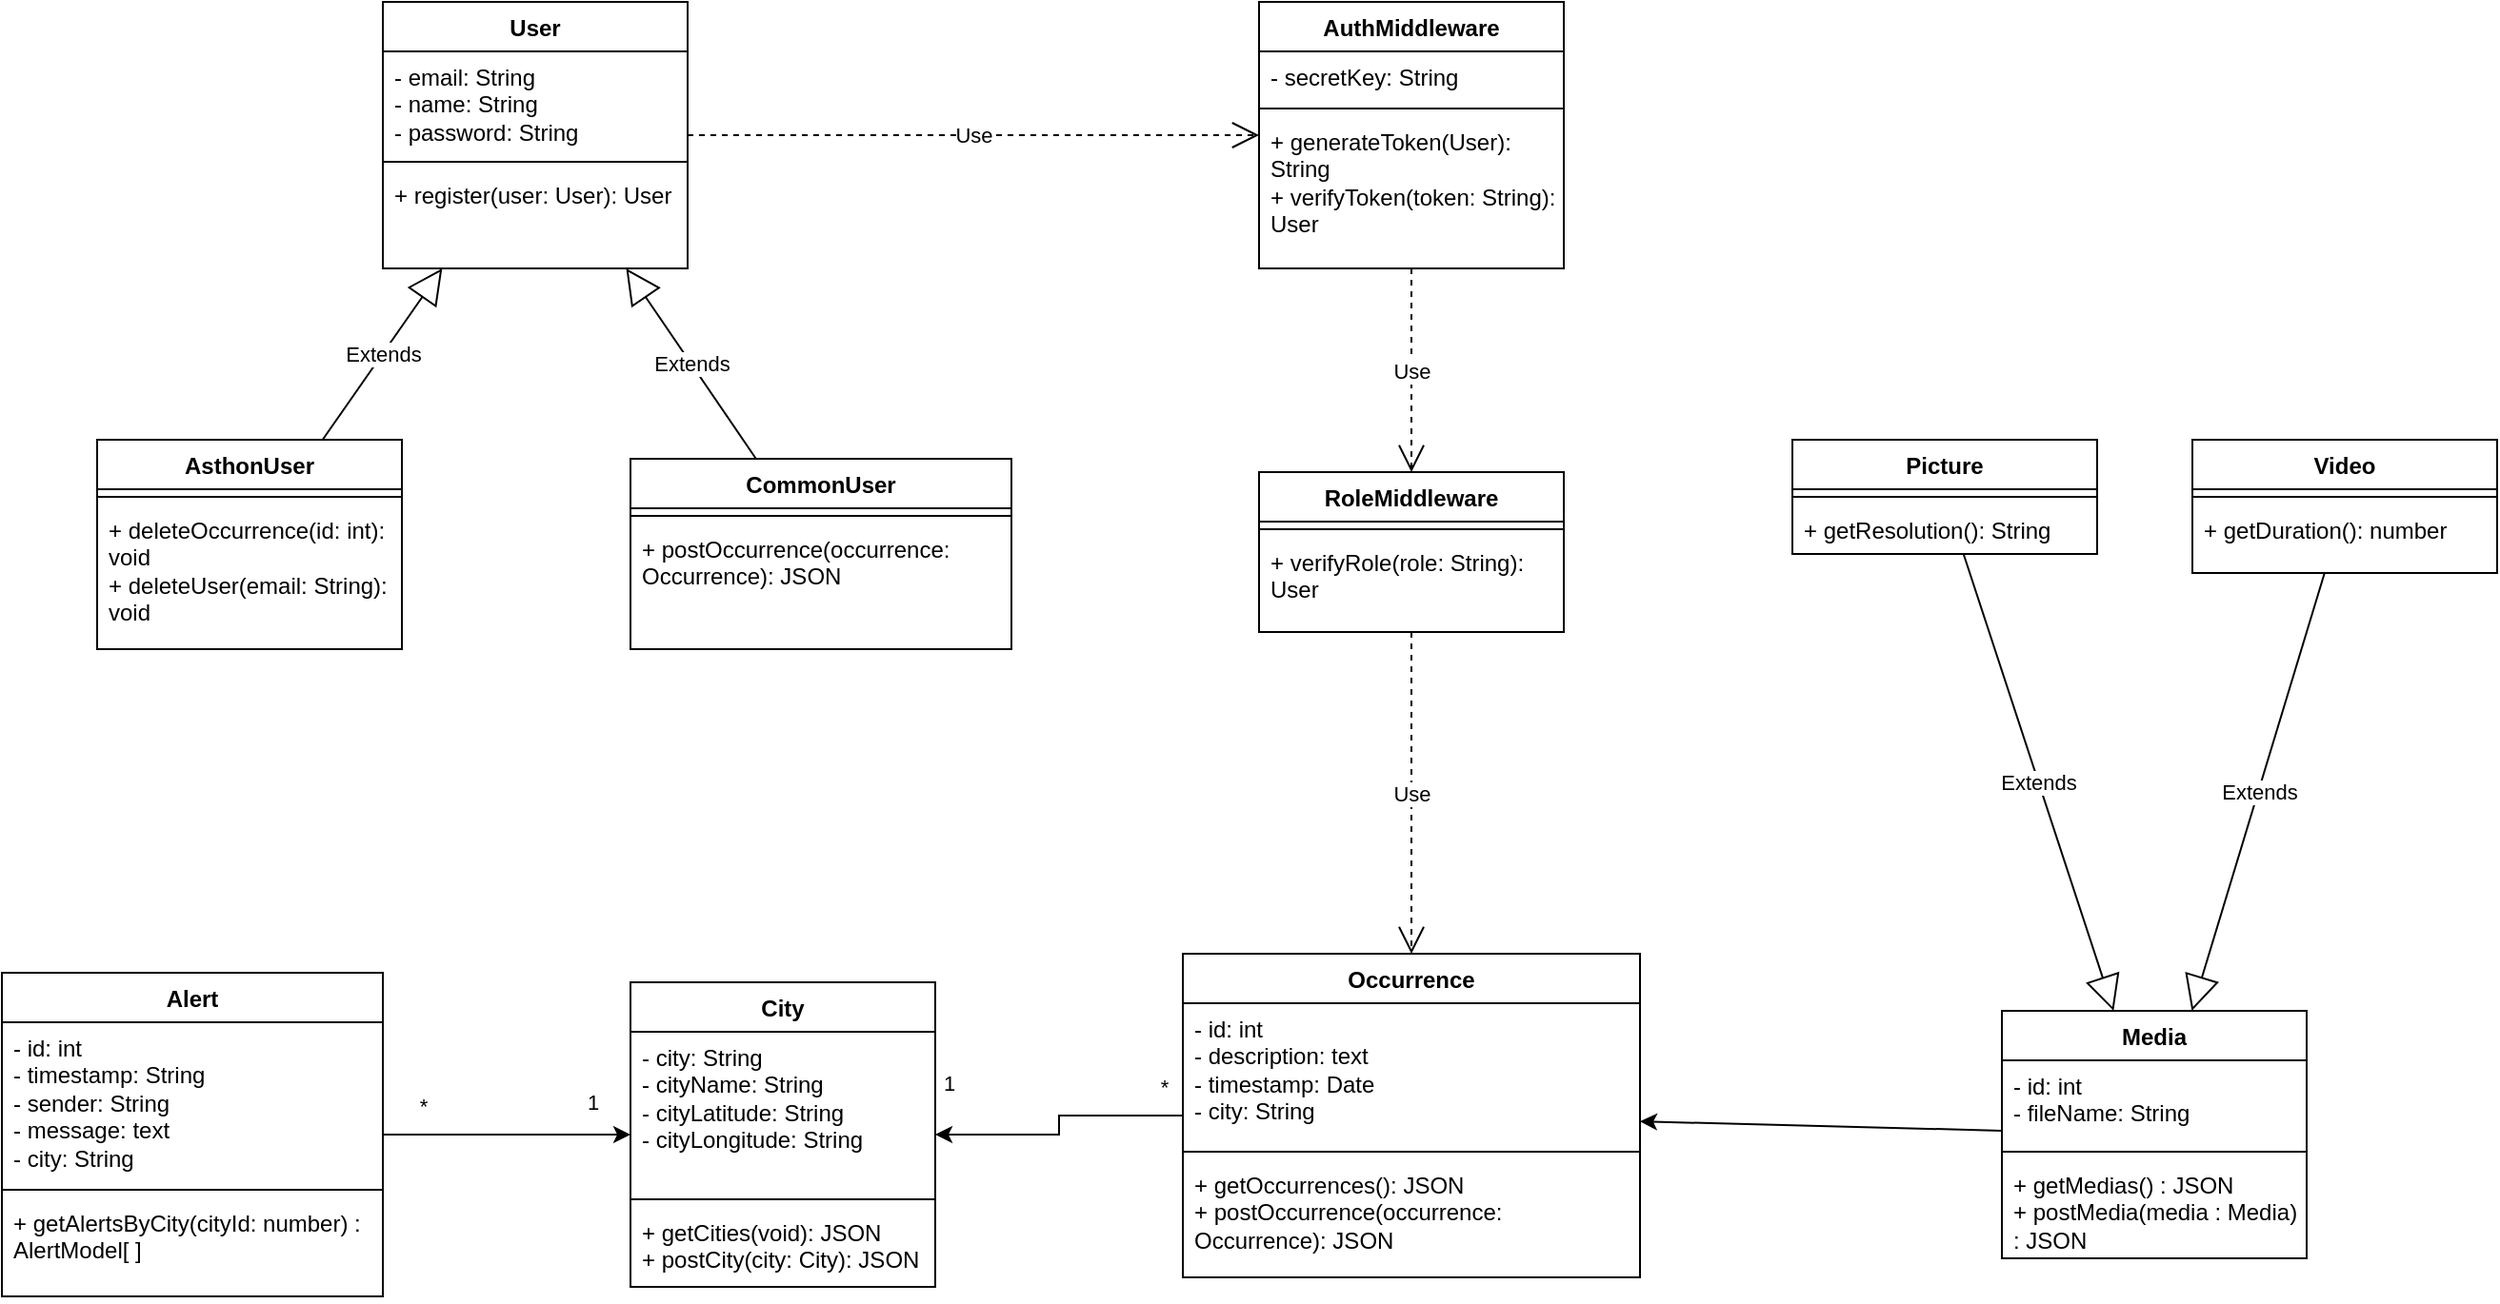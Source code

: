 <mxfile version="27.0.5">
  <diagram name="Page-1" id="oC578WqZkDv0tp8VITtq">
    <mxGraphModel dx="1426" dy="843" grid="1" gridSize="10" guides="1" tooltips="1" connect="1" arrows="1" fold="1" page="1" pageScale="1" pageWidth="1600" pageHeight="1200" math="0" shadow="0">
      <root>
        <mxCell id="0" />
        <mxCell id="1" parent="0" />
        <mxCell id="HAPAF_tbpSHpNxR8F_fW-5" value="City&lt;div&gt;&lt;br&gt;&lt;/div&gt;" style="swimlane;fontStyle=1;align=center;verticalAlign=top;childLayout=stackLayout;horizontal=1;startSize=26;horizontalStack=0;resizeParent=1;resizeParentMax=0;resizeLast=0;collapsible=1;marginBottom=0;whiteSpace=wrap;html=1;" parent="1" vertex="1">
          <mxGeometry x="580" y="685" width="160" height="160" as="geometry" />
        </mxCell>
        <mxCell id="HAPAF_tbpSHpNxR8F_fW-6" value="&lt;div&gt;- city: String&lt;/div&gt;&lt;div&gt;- cityName: String&lt;/div&gt;&lt;div&gt;- cityLatitude: String&lt;/div&gt;&lt;div&gt;- cityLongitude: String&lt;/div&gt;" style="text;strokeColor=none;fillColor=none;align=left;verticalAlign=top;spacingLeft=4;spacingRight=4;overflow=hidden;rotatable=0;points=[[0,0.5],[1,0.5]];portConstraint=eastwest;whiteSpace=wrap;html=1;" parent="HAPAF_tbpSHpNxR8F_fW-5" vertex="1">
          <mxGeometry y="26" width="160" height="84" as="geometry" />
        </mxCell>
        <mxCell id="HAPAF_tbpSHpNxR8F_fW-7" value="" style="line;strokeWidth=1;fillColor=none;align=left;verticalAlign=middle;spacingTop=-1;spacingLeft=3;spacingRight=3;rotatable=0;labelPosition=right;points=[];portConstraint=eastwest;strokeColor=inherit;" parent="HAPAF_tbpSHpNxR8F_fW-5" vertex="1">
          <mxGeometry y="110" width="160" height="8" as="geometry" />
        </mxCell>
        <mxCell id="HAPAF_tbpSHpNxR8F_fW-8" value="&lt;div&gt;+ getCities(void): JSON&lt;br&gt;+ postCity(city: City): JSON&lt;/div&gt;" style="text;strokeColor=none;fillColor=none;align=left;verticalAlign=top;spacingLeft=4;spacingRight=4;overflow=hidden;rotatable=0;points=[[0,0.5],[1,0.5]];portConstraint=eastwest;whiteSpace=wrap;html=1;" parent="HAPAF_tbpSHpNxR8F_fW-5" vertex="1">
          <mxGeometry y="118" width="160" height="42" as="geometry" />
        </mxCell>
        <mxCell id="HAPAF_tbpSHpNxR8F_fW-9" value="Alert" style="swimlane;fontStyle=1;align=center;verticalAlign=top;childLayout=stackLayout;horizontal=1;startSize=26;horizontalStack=0;resizeParent=1;resizeParentMax=0;resizeLast=0;collapsible=1;marginBottom=0;whiteSpace=wrap;html=1;" parent="1" vertex="1">
          <mxGeometry x="250" y="680" width="200" height="170" as="geometry" />
        </mxCell>
        <mxCell id="HAPAF_tbpSHpNxR8F_fW-10" value="&lt;div&gt;- id: int&lt;/div&gt;- timestamp: String&lt;div&gt;- sender: String&lt;/div&gt;&lt;div&gt;- message: text&lt;/div&gt;&lt;div&gt;- city: String&lt;/div&gt;" style="text;strokeColor=none;fillColor=none;align=left;verticalAlign=top;spacingLeft=4;spacingRight=4;overflow=hidden;rotatable=0;points=[[0,0.5],[1,0.5]];portConstraint=eastwest;whiteSpace=wrap;html=1;" parent="HAPAF_tbpSHpNxR8F_fW-9" vertex="1">
          <mxGeometry y="26" width="200" height="84" as="geometry" />
        </mxCell>
        <mxCell id="HAPAF_tbpSHpNxR8F_fW-11" value="" style="line;strokeWidth=1;fillColor=none;align=left;verticalAlign=middle;spacingTop=-1;spacingLeft=3;spacingRight=3;rotatable=0;labelPosition=right;points=[];portConstraint=eastwest;strokeColor=inherit;" parent="HAPAF_tbpSHpNxR8F_fW-9" vertex="1">
          <mxGeometry y="110" width="200" height="8" as="geometry" />
        </mxCell>
        <mxCell id="HAPAF_tbpSHpNxR8F_fW-12" value="+ getAlertsByCity(cityId: number) : AlertModel[ ]" style="text;strokeColor=none;fillColor=none;align=left;verticalAlign=top;spacingLeft=4;spacingRight=4;overflow=hidden;rotatable=0;points=[[0,0.5],[1,0.5]];portConstraint=eastwest;whiteSpace=wrap;html=1;" parent="HAPAF_tbpSHpNxR8F_fW-9" vertex="1">
          <mxGeometry y="118" width="200" height="52" as="geometry" />
        </mxCell>
        <mxCell id="HAPAF_tbpSHpNxR8F_fW-52" style="edgeStyle=orthogonalEdgeStyle;rounded=0;orthogonalLoop=1;jettySize=auto;html=1;" parent="1" source="HAPAF_tbpSHpNxR8F_fW-17" target="HAPAF_tbpSHpNxR8F_fW-5" edge="1">
          <mxGeometry relative="1" as="geometry" />
        </mxCell>
        <mxCell id="HAPAF_tbpSHpNxR8F_fW-107" value="1" style="edgeLabel;html=1;align=center;verticalAlign=middle;resizable=0;points=[];" parent="HAPAF_tbpSHpNxR8F_fW-52" vertex="1" connectable="0">
          <mxGeometry x="-0.416" y="1" relative="1" as="geometry">
            <mxPoint x="-82" y="-18" as="offset" />
          </mxGeometry>
        </mxCell>
        <mxCell id="HAPAF_tbpSHpNxR8F_fW-108" value="*" style="edgeLabel;html=1;align=center;verticalAlign=middle;resizable=0;points=[];" parent="HAPAF_tbpSHpNxR8F_fW-52" vertex="1" connectable="0">
          <mxGeometry x="-0.702" relative="1" as="geometry">
            <mxPoint x="11" y="-15" as="offset" />
          </mxGeometry>
        </mxCell>
        <mxCell id="HAPAF_tbpSHpNxR8F_fW-17" value="Occurrence" style="swimlane;fontStyle=1;align=center;verticalAlign=top;childLayout=stackLayout;horizontal=1;startSize=26;horizontalStack=0;resizeParent=1;resizeParentMax=0;resizeLast=0;collapsible=1;marginBottom=0;whiteSpace=wrap;html=1;" parent="1" vertex="1">
          <mxGeometry x="870" y="670" width="240" height="170" as="geometry" />
        </mxCell>
        <mxCell id="HAPAF_tbpSHpNxR8F_fW-18" value="- id: int&lt;div&gt;- description: text&lt;/div&gt;&lt;div&gt;- timestamp: Date&lt;/div&gt;&lt;div&gt;- city: String&lt;/div&gt;" style="text;strokeColor=none;fillColor=none;align=left;verticalAlign=top;spacingLeft=4;spacingRight=4;overflow=hidden;rotatable=0;points=[[0,0.5],[1,0.5]];portConstraint=eastwest;whiteSpace=wrap;html=1;" parent="HAPAF_tbpSHpNxR8F_fW-17" vertex="1">
          <mxGeometry y="26" width="240" height="74" as="geometry" />
        </mxCell>
        <mxCell id="HAPAF_tbpSHpNxR8F_fW-19" value="" style="line;strokeWidth=1;fillColor=none;align=left;verticalAlign=middle;spacingTop=-1;spacingLeft=3;spacingRight=3;rotatable=0;labelPosition=right;points=[];portConstraint=eastwest;strokeColor=inherit;" parent="HAPAF_tbpSHpNxR8F_fW-17" vertex="1">
          <mxGeometry y="100" width="240" height="8" as="geometry" />
        </mxCell>
        <mxCell id="HAPAF_tbpSHpNxR8F_fW-20" value="&lt;div&gt;+ getOccurrences(): JSON&lt;/div&gt;&lt;div&gt;&lt;span style=&quot;background-color: transparent;&quot;&gt;+ postOccurrence(occurrence: Occurrence): JSON&lt;/span&gt;&lt;/div&gt;&lt;div&gt;&lt;span style=&quot;background-color: transparent; color: light-dark(rgb(0, 0, 0), rgb(255, 255, 255));&quot;&gt;&lt;br&gt;&lt;/span&gt;&lt;/div&gt;" style="text;strokeColor=none;fillColor=none;align=left;verticalAlign=top;spacingLeft=4;spacingRight=4;overflow=hidden;rotatable=0;points=[[0,0.5],[1,0.5]];portConstraint=eastwest;whiteSpace=wrap;html=1;" parent="HAPAF_tbpSHpNxR8F_fW-17" vertex="1">
          <mxGeometry y="108" width="240" height="62" as="geometry" />
        </mxCell>
        <mxCell id="HAPAF_tbpSHpNxR8F_fW-53" style="edgeStyle=orthogonalEdgeStyle;rounded=0;orthogonalLoop=1;jettySize=auto;html=1;" parent="1" source="HAPAF_tbpSHpNxR8F_fW-9" target="HAPAF_tbpSHpNxR8F_fW-5" edge="1">
          <mxGeometry relative="1" as="geometry" />
        </mxCell>
        <mxCell id="HAPAF_tbpSHpNxR8F_fW-109" value="1" style="edgeLabel;html=1;align=center;verticalAlign=middle;resizable=0;points=[];" parent="HAPAF_tbpSHpNxR8F_fW-53" vertex="1" connectable="0">
          <mxGeometry x="-0.541" y="-1" relative="1" as="geometry">
            <mxPoint x="80" y="-18" as="offset" />
          </mxGeometry>
        </mxCell>
        <mxCell id="HAPAF_tbpSHpNxR8F_fW-110" value="*" style="edgeLabel;html=1;align=center;verticalAlign=middle;resizable=0;points=[];" parent="HAPAF_tbpSHpNxR8F_fW-53" vertex="1" connectable="0">
          <mxGeometry x="-0.223" y="-2" relative="1" as="geometry">
            <mxPoint x="-30" y="-17" as="offset" />
          </mxGeometry>
        </mxCell>
        <mxCell id="HAPAF_tbpSHpNxR8F_fW-74" value="AsthonUser" style="swimlane;fontStyle=1;align=center;verticalAlign=top;childLayout=stackLayout;horizontal=1;startSize=26;horizontalStack=0;resizeParent=1;resizeParentMax=0;resizeLast=0;collapsible=1;marginBottom=0;whiteSpace=wrap;html=1;" parent="1" vertex="1">
          <mxGeometry x="300" y="400" width="160" height="110" as="geometry" />
        </mxCell>
        <mxCell id="HAPAF_tbpSHpNxR8F_fW-76" value="" style="line;strokeWidth=1;fillColor=none;align=left;verticalAlign=middle;spacingTop=-1;spacingLeft=3;spacingRight=3;rotatable=0;labelPosition=right;points=[];portConstraint=eastwest;strokeColor=inherit;" parent="HAPAF_tbpSHpNxR8F_fW-74" vertex="1">
          <mxGeometry y="26" width="160" height="8" as="geometry" />
        </mxCell>
        <mxCell id="HAPAF_tbpSHpNxR8F_fW-77" value="+ deleteOccurrence(id: int): void&lt;div&gt;+ deleteUser(email: String): void&lt;/div&gt;" style="text;strokeColor=none;fillColor=none;align=left;verticalAlign=top;spacingLeft=4;spacingRight=4;overflow=hidden;rotatable=0;points=[[0,0.5],[1,0.5]];portConstraint=eastwest;whiteSpace=wrap;html=1;" parent="HAPAF_tbpSHpNxR8F_fW-74" vertex="1">
          <mxGeometry y="34" width="160" height="76" as="geometry" />
        </mxCell>
        <mxCell id="HAPAF_tbpSHpNxR8F_fW-78" value="CommonUser" style="swimlane;fontStyle=1;align=center;verticalAlign=top;childLayout=stackLayout;horizontal=1;startSize=26;horizontalStack=0;resizeParent=1;resizeParentMax=0;resizeLast=0;collapsible=1;marginBottom=0;whiteSpace=wrap;html=1;" parent="1" vertex="1">
          <mxGeometry x="580" y="410" width="200" height="100" as="geometry" />
        </mxCell>
        <mxCell id="HAPAF_tbpSHpNxR8F_fW-80" value="" style="line;strokeWidth=1;fillColor=none;align=left;verticalAlign=middle;spacingTop=-1;spacingLeft=3;spacingRight=3;rotatable=0;labelPosition=right;points=[];portConstraint=eastwest;strokeColor=inherit;" parent="HAPAF_tbpSHpNxR8F_fW-78" vertex="1">
          <mxGeometry y="26" width="200" height="8" as="geometry" />
        </mxCell>
        <mxCell id="HAPAF_tbpSHpNxR8F_fW-81" value="+ postOccurrence(occurrence: Occurrence): JSON&lt;div&gt;&lt;br&gt;&lt;/div&gt;" style="text;strokeColor=none;fillColor=none;align=left;verticalAlign=top;spacingLeft=4;spacingRight=4;overflow=hidden;rotatable=0;points=[[0,0.5],[1,0.5]];portConstraint=eastwest;whiteSpace=wrap;html=1;" parent="HAPAF_tbpSHpNxR8F_fW-78" vertex="1">
          <mxGeometry y="34" width="200" height="66" as="geometry" />
        </mxCell>
        <mxCell id="HAPAF_tbpSHpNxR8F_fW-82" value="Extends" style="endArrow=block;endSize=16;endFill=0;html=1;rounded=0;" parent="1" source="HAPAF_tbpSHpNxR8F_fW-78" target="WQ8eLWkaxTB-u1O27z2I-13" edge="1">
          <mxGeometry width="160" relative="1" as="geometry">
            <mxPoint x="840" y="470" as="sourcePoint" />
            <mxPoint x="1000" y="470" as="targetPoint" />
          </mxGeometry>
        </mxCell>
        <mxCell id="HAPAF_tbpSHpNxR8F_fW-83" value="Extends" style="endArrow=block;endSize=16;endFill=0;html=1;rounded=0;" parent="1" source="HAPAF_tbpSHpNxR8F_fW-74" target="WQ8eLWkaxTB-u1O27z2I-13" edge="1">
          <mxGeometry width="160" relative="1" as="geometry">
            <mxPoint x="910" y="330" as="sourcePoint" />
            <mxPoint x="860" y="256" as="targetPoint" />
          </mxGeometry>
        </mxCell>
        <mxCell id="HAPAF_tbpSHpNxR8F_fW-90" value="Use" style="endArrow=open;endSize=12;dashed=1;html=1;rounded=0;" parent="1" source="WQ8eLWkaxTB-u1O27z2I-13" target="WQ8eLWkaxTB-u1O27z2I-17" edge="1">
          <mxGeometry width="160" relative="1" as="geometry">
            <mxPoint x="840" y="470" as="sourcePoint" />
            <mxPoint x="1000" y="470" as="targetPoint" />
          </mxGeometry>
        </mxCell>
        <mxCell id="HAPAF_tbpSHpNxR8F_fW-91" value="RoleMiddleware" style="swimlane;fontStyle=1;align=center;verticalAlign=top;childLayout=stackLayout;horizontal=1;startSize=26;horizontalStack=0;resizeParent=1;resizeParentMax=0;resizeLast=0;collapsible=1;marginBottom=0;whiteSpace=wrap;html=1;" parent="1" vertex="1">
          <mxGeometry x="910" y="417" width="160" height="84" as="geometry" />
        </mxCell>
        <mxCell id="HAPAF_tbpSHpNxR8F_fW-93" value="" style="line;strokeWidth=1;fillColor=none;align=left;verticalAlign=middle;spacingTop=-1;spacingLeft=3;spacingRight=3;rotatable=0;labelPosition=right;points=[];portConstraint=eastwest;strokeColor=inherit;" parent="HAPAF_tbpSHpNxR8F_fW-91" vertex="1">
          <mxGeometry y="26" width="160" height="8" as="geometry" />
        </mxCell>
        <mxCell id="HAPAF_tbpSHpNxR8F_fW-94" value="+ verifyRole(role: String): User" style="text;strokeColor=none;fillColor=none;align=left;verticalAlign=top;spacingLeft=4;spacingRight=4;overflow=hidden;rotatable=0;points=[[0,0.5],[1,0.5]];portConstraint=eastwest;whiteSpace=wrap;html=1;" parent="HAPAF_tbpSHpNxR8F_fW-91" vertex="1">
          <mxGeometry y="34" width="160" height="50" as="geometry" />
        </mxCell>
        <mxCell id="HAPAF_tbpSHpNxR8F_fW-95" value="Use" style="endArrow=open;endSize=12;dashed=1;html=1;rounded=0;" parent="1" source="WQ8eLWkaxTB-u1O27z2I-17" target="HAPAF_tbpSHpNxR8F_fW-91" edge="1">
          <mxGeometry width="160" relative="1" as="geometry">
            <mxPoint x="1170" y="230" as="sourcePoint" />
            <mxPoint x="1280" y="237" as="targetPoint" />
          </mxGeometry>
        </mxCell>
        <mxCell id="HAPAF_tbpSHpNxR8F_fW-96" value="Use" style="endArrow=open;endSize=12;dashed=1;html=1;rounded=0;" parent="1" source="HAPAF_tbpSHpNxR8F_fW-91" target="HAPAF_tbpSHpNxR8F_fW-17" edge="1">
          <mxGeometry width="160" relative="1" as="geometry">
            <mxPoint x="1190" y="380" as="sourcePoint" />
            <mxPoint x="1315" y="380" as="targetPoint" />
          </mxGeometry>
        </mxCell>
        <mxCell id="HAPAF_tbpSHpNxR8F_fW-97" value="Picture" style="swimlane;fontStyle=1;align=center;verticalAlign=top;childLayout=stackLayout;horizontal=1;startSize=26;horizontalStack=0;resizeParent=1;resizeParentMax=0;resizeLast=0;collapsible=1;marginBottom=0;whiteSpace=wrap;html=1;" parent="1" vertex="1">
          <mxGeometry x="1190" y="400" width="160" height="60" as="geometry" />
        </mxCell>
        <mxCell id="HAPAF_tbpSHpNxR8F_fW-99" value="" style="line;strokeWidth=1;fillColor=none;align=left;verticalAlign=middle;spacingTop=-1;spacingLeft=3;spacingRight=3;rotatable=0;labelPosition=right;points=[];portConstraint=eastwest;strokeColor=inherit;" parent="HAPAF_tbpSHpNxR8F_fW-97" vertex="1">
          <mxGeometry y="26" width="160" height="8" as="geometry" />
        </mxCell>
        <mxCell id="HAPAF_tbpSHpNxR8F_fW-100" value="+ getResolution(): String" style="text;strokeColor=none;fillColor=none;align=left;verticalAlign=top;spacingLeft=4;spacingRight=4;overflow=hidden;rotatable=0;points=[[0,0.5],[1,0.5]];portConstraint=eastwest;whiteSpace=wrap;html=1;" parent="HAPAF_tbpSHpNxR8F_fW-97" vertex="1">
          <mxGeometry y="34" width="160" height="26" as="geometry" />
        </mxCell>
        <mxCell id="HAPAF_tbpSHpNxR8F_fW-101" value="Extends" style="endArrow=block;endSize=16;endFill=0;html=1;rounded=0;" parent="1" source="HAPAF_tbpSHpNxR8F_fW-97" target="WQ8eLWkaxTB-u1O27z2I-8" edge="1">
          <mxGeometry width="160" relative="1" as="geometry">
            <mxPoint x="1320" y="360" as="sourcePoint" />
            <mxPoint x="1300" y="317" as="targetPoint" />
          </mxGeometry>
        </mxCell>
        <mxCell id="HAPAF_tbpSHpNxR8F_fW-102" value="Video" style="swimlane;fontStyle=1;align=center;verticalAlign=top;childLayout=stackLayout;horizontal=1;startSize=26;horizontalStack=0;resizeParent=1;resizeParentMax=0;resizeLast=0;collapsible=1;marginBottom=0;whiteSpace=wrap;html=1;" parent="1" vertex="1">
          <mxGeometry x="1400" y="400" width="160" height="70" as="geometry" />
        </mxCell>
        <mxCell id="HAPAF_tbpSHpNxR8F_fW-104" value="" style="line;strokeWidth=1;fillColor=none;align=left;verticalAlign=middle;spacingTop=-1;spacingLeft=3;spacingRight=3;rotatable=0;labelPosition=right;points=[];portConstraint=eastwest;strokeColor=inherit;" parent="HAPAF_tbpSHpNxR8F_fW-102" vertex="1">
          <mxGeometry y="26" width="160" height="8" as="geometry" />
        </mxCell>
        <mxCell id="HAPAF_tbpSHpNxR8F_fW-105" value="&lt;div&gt;+ getDuration(): number&lt;/div&gt;" style="text;strokeColor=none;fillColor=none;align=left;verticalAlign=top;spacingLeft=4;spacingRight=4;overflow=hidden;rotatable=0;points=[[0,0.5],[1,0.5]];portConstraint=eastwest;whiteSpace=wrap;html=1;" parent="HAPAF_tbpSHpNxR8F_fW-102" vertex="1">
          <mxGeometry y="34" width="160" height="36" as="geometry" />
        </mxCell>
        <mxCell id="HAPAF_tbpSHpNxR8F_fW-106" value="Extends" style="endArrow=block;endSize=16;endFill=0;html=1;rounded=0;" parent="1" source="HAPAF_tbpSHpNxR8F_fW-102" target="WQ8eLWkaxTB-u1O27z2I-8" edge="1">
          <mxGeometry width="160" relative="1" as="geometry">
            <mxPoint x="1278" y="321" as="sourcePoint" />
            <mxPoint x="1360" y="450" as="targetPoint" />
          </mxGeometry>
        </mxCell>
        <mxCell id="WQ8eLWkaxTB-u1O27z2I-8" value="Media" style="swimlane;fontStyle=1;align=center;verticalAlign=top;childLayout=stackLayout;horizontal=1;startSize=26;horizontalStack=0;resizeParent=1;resizeParentMax=0;resizeLast=0;collapsible=1;marginBottom=0;whiteSpace=wrap;html=1;" parent="1" vertex="1">
          <mxGeometry x="1300" y="700" width="160" height="130" as="geometry" />
        </mxCell>
        <mxCell id="WQ8eLWkaxTB-u1O27z2I-9" value="- id: int&lt;div&gt;- fileName: String&lt;/div&gt;" style="text;strokeColor=none;fillColor=none;align=left;verticalAlign=top;spacingLeft=4;spacingRight=4;overflow=hidden;rotatable=0;points=[[0,0.5],[1,0.5]];portConstraint=eastwest;whiteSpace=wrap;html=1;" parent="WQ8eLWkaxTB-u1O27z2I-8" vertex="1">
          <mxGeometry y="26" width="160" height="44" as="geometry" />
        </mxCell>
        <mxCell id="WQ8eLWkaxTB-u1O27z2I-10" value="" style="line;strokeWidth=1;fillColor=none;align=left;verticalAlign=middle;spacingTop=-1;spacingLeft=3;spacingRight=3;rotatable=0;labelPosition=right;points=[];portConstraint=eastwest;strokeColor=inherit;" parent="WQ8eLWkaxTB-u1O27z2I-8" vertex="1">
          <mxGeometry y="70" width="160" height="8" as="geometry" />
        </mxCell>
        <mxCell id="WQ8eLWkaxTB-u1O27z2I-11" value="&lt;div&gt;+ getMedias() : JSON&lt;/div&gt;&lt;div&gt;+ postMedia(media : Media) : JSON&lt;/div&gt;" style="text;strokeColor=none;fillColor=none;align=left;verticalAlign=top;spacingLeft=4;spacingRight=4;overflow=hidden;rotatable=0;points=[[0,0.5],[1,0.5]];portConstraint=eastwest;whiteSpace=wrap;html=1;" parent="WQ8eLWkaxTB-u1O27z2I-8" vertex="1">
          <mxGeometry y="78" width="160" height="52" as="geometry" />
        </mxCell>
        <mxCell id="WQ8eLWkaxTB-u1O27z2I-13" value="User" style="swimlane;fontStyle=1;align=center;verticalAlign=top;childLayout=stackLayout;horizontal=1;startSize=26;horizontalStack=0;resizeParent=1;resizeParentMax=0;resizeLast=0;collapsible=1;marginBottom=0;whiteSpace=wrap;html=1;" parent="1" vertex="1">
          <mxGeometry x="450" y="170" width="160" height="140" as="geometry" />
        </mxCell>
        <mxCell id="WQ8eLWkaxTB-u1O27z2I-14" value="&lt;div&gt;- email: String&lt;/div&gt;&lt;div&gt;- name: String&lt;/div&gt;&lt;div&gt;- password: String&lt;/div&gt;" style="text;strokeColor=none;fillColor=none;align=left;verticalAlign=top;spacingLeft=4;spacingRight=4;overflow=hidden;rotatable=0;points=[[0,0.5],[1,0.5]];portConstraint=eastwest;whiteSpace=wrap;html=1;" parent="WQ8eLWkaxTB-u1O27z2I-13" vertex="1">
          <mxGeometry y="26" width="160" height="54" as="geometry" />
        </mxCell>
        <mxCell id="WQ8eLWkaxTB-u1O27z2I-15" value="" style="line;strokeWidth=1;fillColor=none;align=left;verticalAlign=middle;spacingTop=-1;spacingLeft=3;spacingRight=3;rotatable=0;labelPosition=right;points=[];portConstraint=eastwest;strokeColor=inherit;" parent="WQ8eLWkaxTB-u1O27z2I-13" vertex="1">
          <mxGeometry y="80" width="160" height="8" as="geometry" />
        </mxCell>
        <mxCell id="WQ8eLWkaxTB-u1O27z2I-16" value="&lt;div&gt;&lt;span style=&quot;background-color: transparent; color: light-dark(rgb(0, 0, 0), rgb(255, 255, 255));&quot;&gt;+ register(user: User): User&lt;/span&gt;&lt;/div&gt;" style="text;strokeColor=none;fillColor=none;align=left;verticalAlign=top;spacingLeft=4;spacingRight=4;overflow=hidden;rotatable=0;points=[[0,0.5],[1,0.5]];portConstraint=eastwest;whiteSpace=wrap;html=1;" parent="WQ8eLWkaxTB-u1O27z2I-13" vertex="1">
          <mxGeometry y="88" width="160" height="52" as="geometry" />
        </mxCell>
        <mxCell id="WQ8eLWkaxTB-u1O27z2I-17" value="AuthMiddleware" style="swimlane;fontStyle=1;align=center;verticalAlign=top;childLayout=stackLayout;horizontal=1;startSize=26;horizontalStack=0;resizeParent=1;resizeParentMax=0;resizeLast=0;collapsible=1;marginBottom=0;whiteSpace=wrap;html=1;" parent="1" vertex="1">
          <mxGeometry x="910" y="170" width="160" height="140" as="geometry" />
        </mxCell>
        <mxCell id="WQ8eLWkaxTB-u1O27z2I-18" value="- secretKey: String" style="text;strokeColor=none;fillColor=none;align=left;verticalAlign=top;spacingLeft=4;spacingRight=4;overflow=hidden;rotatable=0;points=[[0,0.5],[1,0.5]];portConstraint=eastwest;whiteSpace=wrap;html=1;" parent="WQ8eLWkaxTB-u1O27z2I-17" vertex="1">
          <mxGeometry y="26" width="160" height="26" as="geometry" />
        </mxCell>
        <mxCell id="WQ8eLWkaxTB-u1O27z2I-19" value="" style="line;strokeWidth=1;fillColor=none;align=left;verticalAlign=middle;spacingTop=-1;spacingLeft=3;spacingRight=3;rotatable=0;labelPosition=right;points=[];portConstraint=eastwest;strokeColor=inherit;" parent="WQ8eLWkaxTB-u1O27z2I-17" vertex="1">
          <mxGeometry y="52" width="160" height="8" as="geometry" />
        </mxCell>
        <mxCell id="WQ8eLWkaxTB-u1O27z2I-20" value="&lt;div&gt;+ generateToken(User): String&lt;/div&gt;&lt;div&gt;+ verifyToken(token: String): User&lt;/div&gt;" style="text;strokeColor=none;fillColor=none;align=left;verticalAlign=top;spacingLeft=4;spacingRight=4;overflow=hidden;rotatable=0;points=[[0,0.5],[1,0.5]];portConstraint=eastwest;whiteSpace=wrap;html=1;" parent="WQ8eLWkaxTB-u1O27z2I-17" vertex="1">
          <mxGeometry y="60" width="160" height="80" as="geometry" />
        </mxCell>
        <mxCell id="WQ8eLWkaxTB-u1O27z2I-22" value="" style="endArrow=classic;html=1;rounded=0;" parent="1" source="WQ8eLWkaxTB-u1O27z2I-8" target="HAPAF_tbpSHpNxR8F_fW-17" edge="1">
          <mxGeometry width="50" height="50" relative="1" as="geometry">
            <mxPoint x="1250" y="820" as="sourcePoint" />
            <mxPoint x="1300" y="770" as="targetPoint" />
          </mxGeometry>
        </mxCell>
      </root>
    </mxGraphModel>
  </diagram>
</mxfile>

